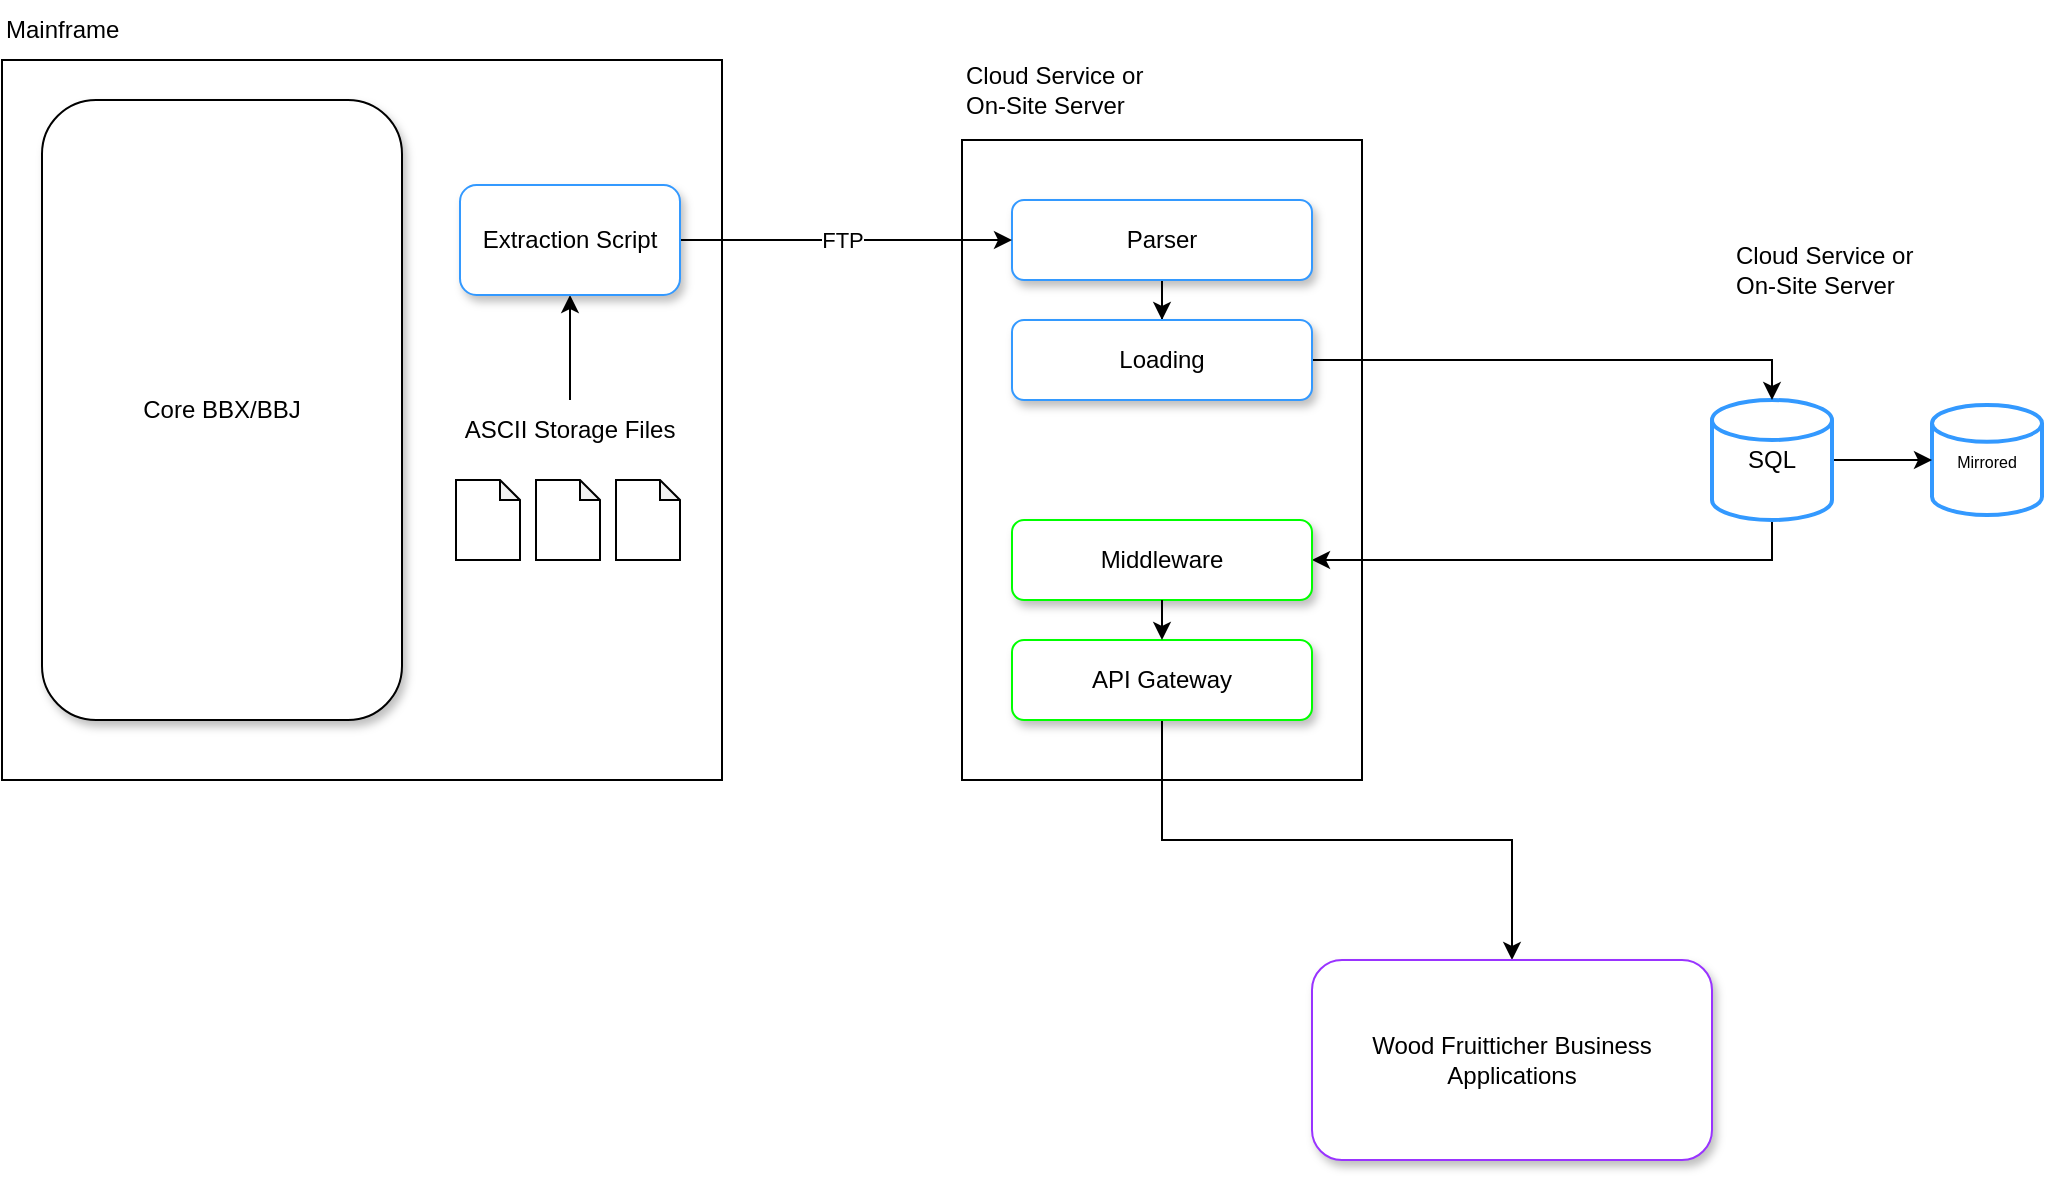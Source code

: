 <mxfile version="20.1.1" type="github">
  <diagram name="Page-1" id="8ce9d11a-91a2-4d17-14d8-a56ed91bf033">
    <mxGraphModel dx="981" dy="489" grid="1" gridSize="10" guides="1" tooltips="1" connect="1" arrows="1" fold="1" page="1" pageScale="1" pageWidth="1100" pageHeight="850" background="none" math="0" shadow="0">
      <root>
        <mxCell id="0" />
        <mxCell id="1" parent="0" />
        <mxCell id="xjiSCAOGf7zOmXcM8PJk-1" value="" style="rounded=0;whiteSpace=wrap;html=1;" vertex="1" parent="1">
          <mxGeometry x="55" y="150" width="360" height="360" as="geometry" />
        </mxCell>
        <mxCell id="xjiSCAOGf7zOmXcM8PJk-2" value="" style="rounded=0;whiteSpace=wrap;html=1;" vertex="1" parent="1">
          <mxGeometry x="535" y="190" width="200" height="320" as="geometry" />
        </mxCell>
        <mxCell id="xjiSCAOGf7zOmXcM8PJk-5" value="&lt;font style=&quot;font-size: 8px;&quot;&gt;Mirrored&lt;/font&gt;" style="strokeWidth=2;html=1;shape=mxgraph.flowchart.database;whiteSpace=wrap;strokeColor=#3399FF;" vertex="1" parent="1">
          <mxGeometry x="1020" y="322.5" width="55" height="55" as="geometry" />
        </mxCell>
        <mxCell id="xjiSCAOGf7zOmXcM8PJk-15" style="edgeStyle=orthogonalEdgeStyle;rounded=0;orthogonalLoop=1;jettySize=auto;html=1;exitX=1;exitY=0.5;exitDx=0;exitDy=0;exitPerimeter=0;" edge="1" parent="1" source="xjiSCAOGf7zOmXcM8PJk-6" target="xjiSCAOGf7zOmXcM8PJk-5">
          <mxGeometry relative="1" as="geometry" />
        </mxCell>
        <mxCell id="xjiSCAOGf7zOmXcM8PJk-51" style="edgeStyle=orthogonalEdgeStyle;rounded=0;orthogonalLoop=1;jettySize=auto;html=1;exitX=0.5;exitY=1;exitDx=0;exitDy=0;exitPerimeter=0;entryX=1;entryY=0.5;entryDx=0;entryDy=0;fontSize=10;" edge="1" parent="1" source="xjiSCAOGf7zOmXcM8PJk-6" target="xjiSCAOGf7zOmXcM8PJk-11">
          <mxGeometry relative="1" as="geometry" />
        </mxCell>
        <mxCell id="xjiSCAOGf7zOmXcM8PJk-6" value="SQL" style="strokeWidth=2;html=1;shape=mxgraph.flowchart.database;whiteSpace=wrap;strokeColor=#3399FF;" vertex="1" parent="1">
          <mxGeometry x="910" y="320" width="60" height="60" as="geometry" />
        </mxCell>
        <mxCell id="xjiSCAOGf7zOmXcM8PJk-16" style="edgeStyle=orthogonalEdgeStyle;rounded=0;orthogonalLoop=1;jettySize=auto;html=1;exitX=0.5;exitY=1;exitDx=0;exitDy=0;" edge="1" parent="1" source="xjiSCAOGf7zOmXcM8PJk-9" target="xjiSCAOGf7zOmXcM8PJk-12">
          <mxGeometry relative="1" as="geometry" />
        </mxCell>
        <mxCell id="xjiSCAOGf7zOmXcM8PJk-9" value="Parser" style="rounded=1;whiteSpace=wrap;html=1;strokeColor=#3399FF;sketch=0;shadow=1;" vertex="1" parent="1">
          <mxGeometry x="560" y="220" width="150" height="40" as="geometry" />
        </mxCell>
        <mxCell id="xjiSCAOGf7zOmXcM8PJk-43" style="edgeStyle=orthogonalEdgeStyle;rounded=0;orthogonalLoop=1;jettySize=auto;html=1;exitX=0.5;exitY=1;exitDx=0;exitDy=0;entryX=0.5;entryY=0;entryDx=0;entryDy=0;" edge="1" parent="1" source="xjiSCAOGf7zOmXcM8PJk-10" target="xjiSCAOGf7zOmXcM8PJk-42">
          <mxGeometry relative="1" as="geometry" />
        </mxCell>
        <mxCell id="xjiSCAOGf7zOmXcM8PJk-10" value="API Gateway" style="rounded=1;whiteSpace=wrap;html=1;strokeColor=#00FF00;shadow=1;" vertex="1" parent="1">
          <mxGeometry x="560" y="440" width="150" height="40" as="geometry" />
        </mxCell>
        <mxCell id="xjiSCAOGf7zOmXcM8PJk-11" value="Middleware" style="rounded=1;whiteSpace=wrap;html=1;strokeColor=#00FF00;shadow=1;" vertex="1" parent="1">
          <mxGeometry x="560" y="380" width="150" height="40" as="geometry" />
        </mxCell>
        <mxCell id="xjiSCAOGf7zOmXcM8PJk-52" style="edgeStyle=orthogonalEdgeStyle;rounded=0;orthogonalLoop=1;jettySize=auto;html=1;exitX=1;exitY=0.5;exitDx=0;exitDy=0;entryX=0.5;entryY=0;entryDx=0;entryDy=0;entryPerimeter=0;fontSize=10;" edge="1" parent="1" source="xjiSCAOGf7zOmXcM8PJk-12" target="xjiSCAOGf7zOmXcM8PJk-6">
          <mxGeometry relative="1" as="geometry" />
        </mxCell>
        <mxCell id="xjiSCAOGf7zOmXcM8PJk-12" value="Loading" style="rounded=1;whiteSpace=wrap;html=1;strokeColor=#3399FF;shadow=1;" vertex="1" parent="1">
          <mxGeometry x="560" y="280" width="150" height="40" as="geometry" />
        </mxCell>
        <mxCell id="xjiSCAOGf7zOmXcM8PJk-17" value="" style="endArrow=classic;html=1;rounded=0;entryX=0.5;entryY=0;entryDx=0;entryDy=0;exitX=0.5;exitY=1;exitDx=0;exitDy=0;" edge="1" parent="1" source="xjiSCAOGf7zOmXcM8PJk-11" target="xjiSCAOGf7zOmXcM8PJk-10">
          <mxGeometry width="50" height="50" relative="1" as="geometry">
            <mxPoint x="615" y="410" as="sourcePoint" />
            <mxPoint x="665" y="360" as="targetPoint" />
          </mxGeometry>
        </mxCell>
        <mxCell id="xjiSCAOGf7zOmXcM8PJk-20" value="Core BBX/BBJ" style="rounded=1;whiteSpace=wrap;html=1;shadow=1;" vertex="1" parent="1">
          <mxGeometry x="75" y="170" width="180" height="310" as="geometry" />
        </mxCell>
        <mxCell id="xjiSCAOGf7zOmXcM8PJk-21" value="" style="shape=note;whiteSpace=wrap;html=1;backgroundOutline=1;darkOpacity=0.05;size=10;" vertex="1" parent="1">
          <mxGeometry x="322" y="360" width="32" height="40" as="geometry" />
        </mxCell>
        <mxCell id="xjiSCAOGf7zOmXcM8PJk-22" value="" style="shape=note;whiteSpace=wrap;html=1;backgroundOutline=1;darkOpacity=0.05;size=10;" vertex="1" parent="1">
          <mxGeometry x="362" y="360" width="32" height="40" as="geometry" />
        </mxCell>
        <mxCell id="xjiSCAOGf7zOmXcM8PJk-24" value="" style="shape=note;whiteSpace=wrap;html=1;backgroundOutline=1;darkOpacity=0.05;size=10;" vertex="1" parent="1">
          <mxGeometry x="282" y="360" width="32" height="40" as="geometry" />
        </mxCell>
        <mxCell id="xjiSCAOGf7zOmXcM8PJk-35" style="edgeStyle=orthogonalEdgeStyle;rounded=0;orthogonalLoop=1;jettySize=auto;html=1;exitX=0.5;exitY=0;exitDx=0;exitDy=0;entryX=0.5;entryY=1;entryDx=0;entryDy=0;" edge="1" parent="1" source="xjiSCAOGf7zOmXcM8PJk-25" target="xjiSCAOGf7zOmXcM8PJk-30">
          <mxGeometry relative="1" as="geometry" />
        </mxCell>
        <mxCell id="xjiSCAOGf7zOmXcM8PJk-25" value="ASCII Storage Files" style="text;html=1;strokeColor=none;fillColor=none;align=center;verticalAlign=middle;whiteSpace=wrap;rounded=0;" vertex="1" parent="1">
          <mxGeometry x="284" y="320" width="110" height="30" as="geometry" />
        </mxCell>
        <mxCell id="xjiSCAOGf7zOmXcM8PJk-26" value="Mainframe" style="text;html=1;strokeColor=none;fillColor=none;align=left;verticalAlign=middle;whiteSpace=wrap;rounded=0;" vertex="1" parent="1">
          <mxGeometry x="55" y="120" width="120" height="30" as="geometry" />
        </mxCell>
        <mxCell id="xjiSCAOGf7zOmXcM8PJk-28" value="Cloud Service or On-Site Server" style="text;html=1;strokeColor=none;fillColor=none;align=left;verticalAlign=middle;whiteSpace=wrap;rounded=0;" vertex="1" parent="1">
          <mxGeometry x="535" y="150" width="110" height="30" as="geometry" />
        </mxCell>
        <mxCell id="xjiSCAOGf7zOmXcM8PJk-38" style="edgeStyle=orthogonalEdgeStyle;rounded=0;orthogonalLoop=1;jettySize=auto;html=1;exitX=1;exitY=0.5;exitDx=0;exitDy=0;entryX=0;entryY=0.5;entryDx=0;entryDy=0;" edge="1" parent="1" source="xjiSCAOGf7zOmXcM8PJk-30" target="xjiSCAOGf7zOmXcM8PJk-9">
          <mxGeometry relative="1" as="geometry" />
        </mxCell>
        <mxCell id="xjiSCAOGf7zOmXcM8PJk-39" value="FTP" style="edgeLabel;html=1;align=center;verticalAlign=middle;resizable=0;points=[];" vertex="1" connectable="0" parent="xjiSCAOGf7zOmXcM8PJk-38">
          <mxGeometry x="-0.16" y="1" relative="1" as="geometry">
            <mxPoint x="11" y="1" as="offset" />
          </mxGeometry>
        </mxCell>
        <mxCell id="xjiSCAOGf7zOmXcM8PJk-30" value="Extraction Script" style="rounded=1;whiteSpace=wrap;html=1;labelBackgroundColor=none;labelBorderColor=none;glass=0;shadow=1;strokeColor=#3399FF;" vertex="1" parent="1">
          <mxGeometry x="284" y="212.5" width="110" height="55" as="geometry" />
        </mxCell>
        <mxCell id="xjiSCAOGf7zOmXcM8PJk-40" value="Cloud Service or On-Site Server" style="text;html=1;strokeColor=none;fillColor=none;align=left;verticalAlign=middle;whiteSpace=wrap;rounded=0;" vertex="1" parent="1">
          <mxGeometry x="920" y="240" width="110" height="30" as="geometry" />
        </mxCell>
        <mxCell id="xjiSCAOGf7zOmXcM8PJk-42" value="Wood Fruitticher Business Applications" style="rounded=1;whiteSpace=wrap;html=1;shadow=1;strokeColor=#9933FF;" vertex="1" parent="1">
          <mxGeometry x="710" y="600" width="200" height="100" as="geometry" />
        </mxCell>
        <mxCell id="xjiSCAOGf7zOmXcM8PJk-55" value="" style="shape=image;html=1;verticalAlign=top;verticalLabelPosition=bottom;labelBackgroundColor=default;imageAspect=0;aspect=fixed;image=https://cdn0.iconfinder.com/data/icons/evericons-24px-vol-1/24/refresh-ccw-128.png;shadow=1;glass=0;labelBorderColor=none;sketch=0;fontSize=8;fontColor=#FFFFFF;strokeColor=#9933FF;" vertex="1" parent="1">
          <mxGeometry x="980" y="320" width="24" height="24" as="geometry" />
        </mxCell>
      </root>
    </mxGraphModel>
  </diagram>
</mxfile>
